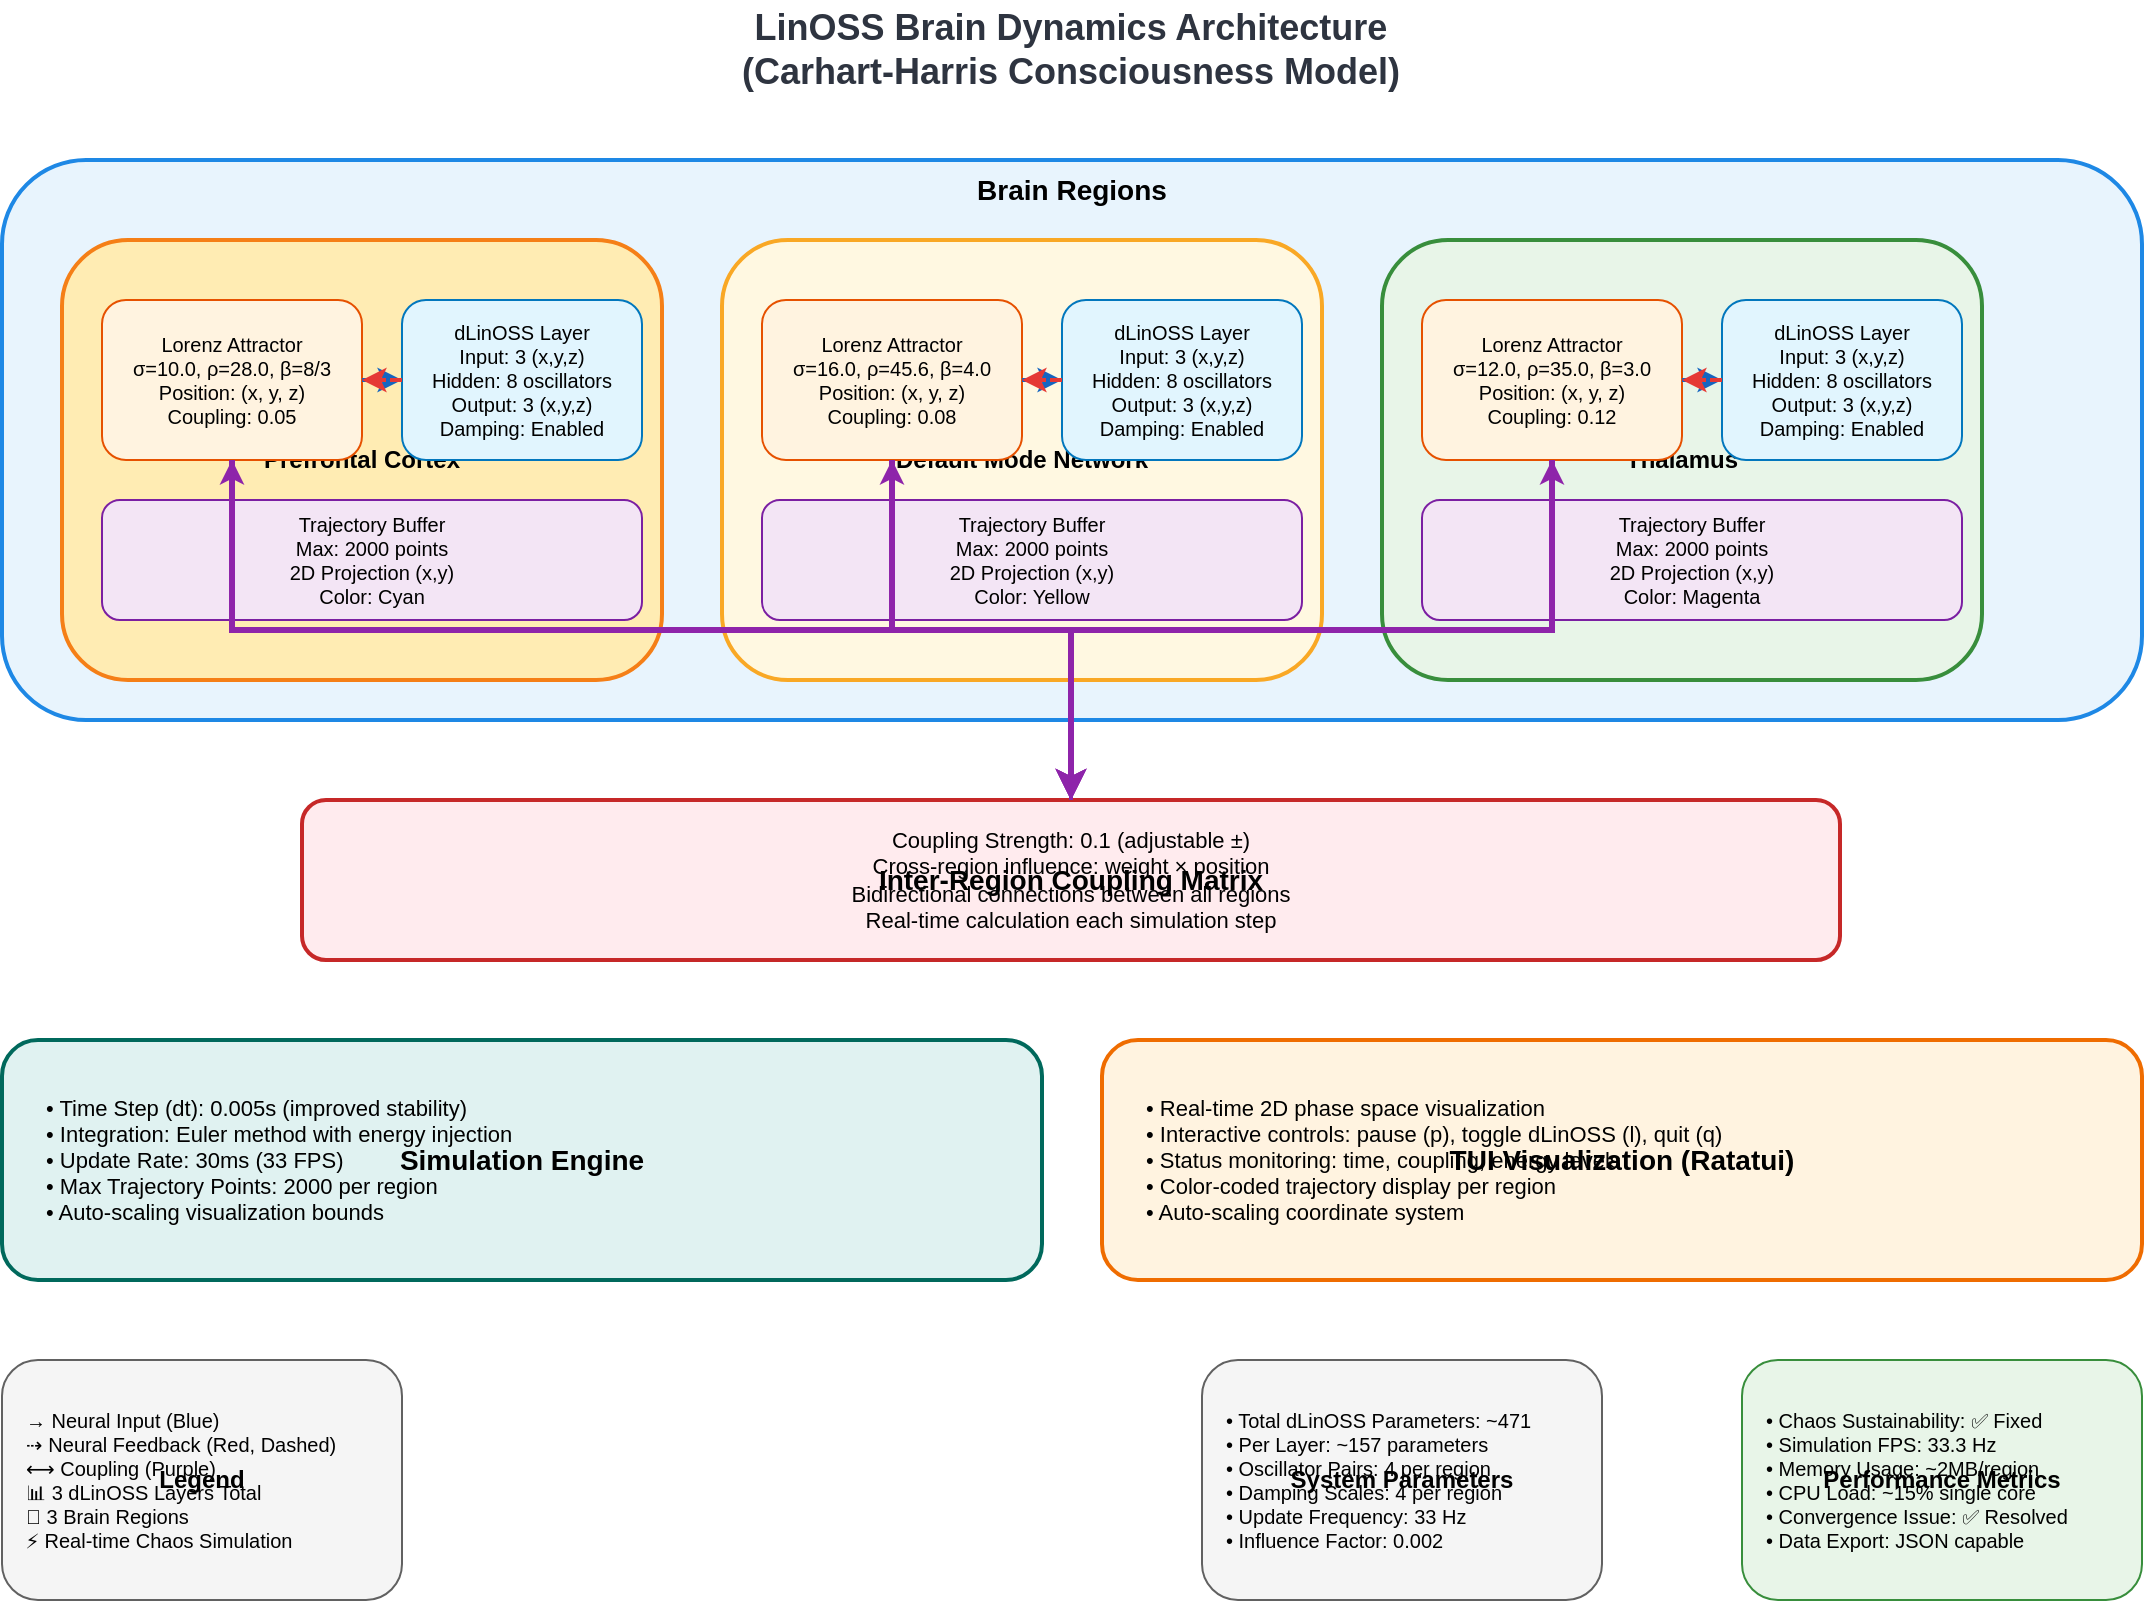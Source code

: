 <mxfile version="24.5.1">
  <diagram id="BrainDynamicsArchitecture" name="LinOSS Brain Dynamics">
    <mxGraphModel dx="1422" dy="794" grid="1" gridSize="10" guides="1" tooltips="1" connect="1" arrows="1" fold="1" page="1" pageScale="1" pageWidth="1169" pageHeight="827" math="0" shadow="0">
      <root>
        <mxCell id="0" />
        <mxCell id="1" parent="0" />
        
        <!-- Title -->
        <mxCell id="title" value="LinOSS Brain Dynamics Architecture&#xa;(Carhart-Harris Consciousness Model)" style="text;html=1;strokeColor=none;fillColor=none;align=center;verticalAlign=middle;whiteSpace=wrap;rounded=0;fontSize=18;fontStyle=1;fontColor=#2E3440;" vertex="1" parent="1">
          <mxGeometry x="300" y="20" width="569" height="50" as="geometry" />
        </mxCell>
        
        <!-- Brain Regions Container -->
        <mxCell id="brainContainer" value="Brain Regions" style="rounded=1;whiteSpace=wrap;html=1;fontSize=14;fontStyle=1;fillColor=#E8F4FD;strokeColor=#1E88E5;strokeWidth=2;verticalAlign=top;" vertex="1" parent="1">
          <mxGeometry x="50" y="100" width="1070" height="280" as="geometry" />
        </mxCell>
        
        <!-- Prefrontal Cortex -->
        <mxCell id="pfc" value="Prefrontal Cortex" style="rounded=1;whiteSpace=wrap;html=1;fontSize=12;fontStyle=1;fillColor=#FFECB3;strokeColor=#F57F17;strokeWidth=2;" vertex="1" parent="1">
          <mxGeometry x="80" y="140" width="300" height="220" as="geometry" />
        </mxCell>
        
        <!-- PFC Lorenz -->
        <mxCell id="pfcLorenz" value="Lorenz Attractor&#xa;σ=10.0, ρ=28.0, β=8/3&#xa;Position: (x, y, z)&#xa;Coupling: 0.05" style="rounded=1;whiteSpace=wrap;html=1;fontSize=10;fillColor=#FFF3E0;strokeColor=#E65100;" vertex="1" parent="1">
          <mxGeometry x="100" y="170" width="130" height="80" as="geometry" />
        </mxCell>
        
        <!-- PFC dLinOSS -->
        <mxCell id="pfcDLinOSS" value="dLinOSS Layer&#xa;Input: 3 (x,y,z)&#xa;Hidden: 8 oscillators&#xa;Output: 3 (x,y,z)&#xa;Damping: Enabled" style="rounded=1;whiteSpace=wrap;html=1;fontSize=10;fillColor=#E1F5FE;strokeColor=#0277BD;" vertex="1" parent="1">
          <mxGeometry x="250" y="170" width="120" height="80" as="geometry" />
        </mxCell>
        
        <!-- PFC Trajectory -->
        <mxCell id="pfcTraj" value="Trajectory Buffer&#xa;Max: 2000 points&#xa;2D Projection (x,y)&#xa;Color: Cyan" style="rounded=1;whiteSpace=wrap;html=1;fontSize=10;fillColor=#F3E5F5;strokeColor=#7B1FA2;" vertex="1" parent="1">
          <mxGeometry x="100" y="270" width="270" height="60" as="geometry" />
        </mxCell>
        
        <!-- Default Mode Network -->
        <mxCell id="dmn" value="Default Mode Network" style="rounded=1;whiteSpace=wrap;html=1;fontSize=12;fontStyle=1;fillColor=#FFF8E1;strokeColor=#F9A825;strokeWidth=2;" vertex="1" parent="1">
          <mxGeometry x="410" y="140" width="300" height="220" as="geometry" />
        </mxCell>
        
        <!-- DMN Lorenz -->
        <mxCell id="dmnLorenz" value="Lorenz Attractor&#xa;σ=16.0, ρ=45.6, β=4.0&#xa;Position: (x, y, z)&#xa;Coupling: 0.08" style="rounded=1;whiteSpace=wrap;html=1;fontSize=10;fillColor=#FFF3E0;strokeColor=#E65100;" vertex="1" parent="1">
          <mxGeometry x="430" y="170" width="130" height="80" as="geometry" />
        </mxCell>
        
        <!-- DMN dLinOSS -->
        <mxCell id="dmnDLinOSS" value="dLinOSS Layer&#xa;Input: 3 (x,y,z)&#xa;Hidden: 8 oscillators&#xa;Output: 3 (x,y,z)&#xa;Damping: Enabled" style="rounded=1;whiteSpace=wrap;html=1;fontSize=10;fillColor=#E1F5FE;strokeColor=#0277BD;" vertex="1" parent="1">
          <mxGeometry x="580" y="170" width="120" height="80" as="geometry" />
        </mxCell>
        
        <!-- DMN Trajectory -->
        <mxCell id="dmnTraj" value="Trajectory Buffer&#xa;Max: 2000 points&#xa;2D Projection (x,y)&#xa;Color: Yellow" style="rounded=1;whiteSpace=wrap;html=1;fontSize=10;fillColor=#F3E5F5;strokeColor=#7B1FA2;" vertex="1" parent="1">
          <mxGeometry x="430" y="270" width="270" height="60" as="geometry" />
        </mxCell>
        
        <!-- Thalamus -->
        <mxCell id="thalamus" value="Thalamus" style="rounded=1;whiteSpace=wrap;html=1;fontSize=12;fontStyle=1;fillColor=#E8F5E8;strokeColor=#388E3C;strokeWidth=2;" vertex="1" parent="1">
          <mxGeometry x="740" y="140" width="300" height="220" as="geometry" />
        </mxCell>
        
        <!-- Thalamus Lorenz -->
        <mxCell id="thalLorenz" value="Lorenz Attractor&#xa;σ=12.0, ρ=35.0, β=3.0&#xa;Position: (x, y, z)&#xa;Coupling: 0.12" style="rounded=1;whiteSpace=wrap;html=1;fontSize=10;fillColor=#FFF3E0;strokeColor=#E65100;" vertex="1" parent="1">
          <mxGeometry x="760" y="170" width="130" height="80" as="geometry" />
        </mxCell>
        
        <!-- Thalamus dLinOSS -->
        <mxCell id="thalDLinOSS" value="dLinOSS Layer&#xa;Input: 3 (x,y,z)&#xa;Hidden: 8 oscillators&#xa;Output: 3 (x,y,z)&#xa;Damping: Enabled" style="rounded=1;whiteSpace=wrap;html=1;fontSize=10;fillColor=#E1F5FE;strokeColor=#0277BD;" vertex="1" parent="1">
          <mxGeometry x="910" y="170" width="120" height="80" as="geometry" />
        </mxCell>
        
        <!-- Thalamus Trajectory -->
        <mxCell id="thalTraj" value="Trajectory Buffer&#xa;Max: 2000 points&#xa;2D Projection (x,y)&#xa;Color: Magenta" style="rounded=1;whiteSpace=wrap;html=1;fontSize=10;fillColor=#F3E5F5;strokeColor=#7B1FA2;" vertex="1" parent="1">
          <mxGeometry x="760" y="270" width="270" height="60" as="geometry" />
        </mxCell>
        
        <!-- Coupling Layer -->
        <mxCell id="coupling" value="Inter-Region Coupling Matrix" style="rounded=1;whiteSpace=wrap;html=1;fontSize=14;fontStyle=1;fillColor=#FFEBEE;strokeColor=#C62828;strokeWidth=2;" vertex="1" parent="1">
          <mxGeometry x="200" y="420" width="769" height="80" as="geometry" />
        </mxCell>
        
        <mxCell id="couplingDetails" value="Coupling Strength: 0.1 (adjustable ±)&#xa;Cross-region influence: weight × position&#xa;Bidirectional connections between all regions&#xa;Real-time calculation each simulation step" style="text;html=1;strokeColor=none;fillColor=none;align=center;verticalAlign=middle;whiteSpace=wrap;rounded=0;fontSize=11;" vertex="1" parent="1">
          <mxGeometry x="250" y="440" width="669" height="40" as="geometry" />
        </mxCell>
        
        <!-- Simulation Engine -->
        <mxCell id="simulation" value="Simulation Engine" style="rounded=1;whiteSpace=wrap;html=1;fontSize=14;fontStyle=1;fillColor=#E0F2F1;strokeColor=#00695C;strokeWidth=2;" vertex="1" parent="1">
          <mxGeometry x="50" y="540" width="520" height="120" as="geometry" />
        </mxCell>
        
        <mxCell id="simDetails" value="• Time Step (dt): 0.005s (improved stability)&#xa;• Integration: Euler method with energy injection&#xa;• Update Rate: 30ms (33 FPS)&#xa;• Max Trajectory Points: 2000 per region&#xa;• Auto-scaling visualization bounds" style="text;html=1;strokeColor=none;fillColor=none;align=left;verticalAlign=middle;whiteSpace=wrap;rounded=0;fontSize=11;" vertex="1" parent="1">
          <mxGeometry x="70" y="570" width="480" height="60" as="geometry" />
        </mxCell>
        
        <!-- UI Layer -->
        <mxCell id="ui" value="TUI Visualization (Ratatui)" style="rounded=1;whiteSpace=wrap;html=1;fontSize=14;fontStyle=1;fillColor=#FFF3E0;strokeColor=#EF6C00;strokeWidth=2;" vertex="1" parent="1">
          <mxGeometry x="600" y="540" width="520" height="120" as="geometry" />
        </mxCell>
        
        <mxCell id="uiDetails" value="• Real-time 2D phase space visualization&#xa;• Interactive controls: pause (p), toggle dLinOSS (l), quit (q)&#xa;• Status monitoring: time, coupling, energy levels&#xa;• Color-coded trajectory display per region&#xa;• Auto-scaling coordinate system" style="text;html=1;strokeColor=none;fillColor=none;align=left;verticalAlign=middle;whiteSpace=wrap;rounded=0;fontSize=11;" vertex="1" parent="1">
          <mxGeometry x="620" y="570" width="480" height="60" as="geometry" />
        </mxCell>
        
        <!-- Data Flow Arrows -->
        <!-- Lorenz to dLinOSS -->
        <mxCell id="flow1" value="" style="edgeStyle=orthogonalEdgeStyle;rounded=0;orthogonalLoop=1;jettySize=auto;html=1;strokeColor=#1565C0;strokeWidth=2;endArrow=classic;" edge="1" parent="1" source="pfcLorenz" target="pfcDLinOSS">
          <mxGeometry relative="1" as="geometry" />
        </mxCell>
        <mxCell id="flow2" value="" style="edgeStyle=orthogonalEdgeStyle;rounded=0;orthogonalLoop=1;jettySize=auto;html=1;strokeColor=#1565C0;strokeWidth=2;endArrow=classic;" edge="1" parent="1" source="dmnLorenz" target="dmnDLinOSS">
          <mxGeometry relative="1" as="geometry" />
        </mxCell>
        <mxCell id="flow3" value="" style="edgeStyle=orthogonalEdgeStyle;rounded=0;orthogonalLoop=1;jettySize=auto;html=1;strokeColor=#1565C0;strokeWidth=2;endArrow=classic;" edge="1" parent="1" source="thalLorenz" target="thalDLinOSS">
          <mxGeometry relative="1" as="geometry" />
        </mxCell>
        
        <!-- dLinOSS feedback to Lorenz -->
        <mxCell id="feedback1" value="" style="edgeStyle=orthogonalEdgeStyle;rounded=0;orthogonalLoop=1;jettySize=auto;html=1;strokeColor=#E53935;strokeWidth=2;endArrow=classic;dashed=1;" edge="1" parent="1" source="pfcDLinOSS" target="pfcLorenz">
          <mxGeometry relative="1" as="geometry" />
        </mxCell>
        <mxCell id="feedback2" value="" style="edgeStyle=orthogonalEdgeStyle;rounded=0;orthogonalLoop=1;jettySize=auto;html=1;strokeColor=#E53935;strokeWidth=2;endArrow=classic;dashed=1;" edge="1" parent="1" source="dmnDLinOSS" target="dmnLorenz">
          <mxGeometry relative="1" as="geometry" />
        </mxCell>
        <mxCell id="feedback3" value="" style="edgeStyle=orthogonalEdgeStyle;rounded=0;orthogonalLoop=1;jettySize=auto;html=1;strokeColor=#E53935;strokeWidth=2;endArrow=classic;dashed=1;" edge="1" parent="1" source="thalDLinOSS" target="thalLorenz">
          <mxGeometry relative="1" as="geometry" />
        </mxCell>
        
        <!-- Coupling connections -->
        <mxCell id="couple1" value="" style="edgeStyle=orthogonalEdgeStyle;rounded=0;orthogonalLoop=1;jettySize=auto;html=1;strokeColor=#8E24AA;strokeWidth=3;endArrow=classic;" edge="1" parent="1" source="pfcLorenz" target="coupling">
          <mxGeometry relative="1" as="geometry">
            <mxPoint x="200" y="380" as="targetPoint" />
          </mxGeometry>
        </mxCell>
        <mxCell id="couple2" value="" style="edgeStyle=orthogonalEdgeStyle;rounded=0;orthogonalLoop=1;jettySize=auto;html=1;strokeColor=#8E24AA;strokeWidth=3;endArrow=classic;" edge="1" parent="1" source="dmnLorenz" target="coupling">
          <mxGeometry relative="1" as="geometry" />
        </mxCell>
        <mxCell id="couple3" value="" style="edgeStyle=orthogonalEdgeStyle;rounded=0;orthogonalLoop=1;jettySize=auto;html=1;strokeColor=#8E24AA;strokeWidth=3;endArrow=classic;" edge="1" parent="1" source="thalLorenz" target="coupling">
          <mxGeometry relative="1" as="geometry" />
        </mxCell>
        
        <!-- Coupling back to regions -->
        <mxCell id="coupleBack1" value="" style="edgeStyle=orthogonalEdgeStyle;rounded=0;orthogonalLoop=1;jettySize=auto;html=1;strokeColor=#8E24AA;strokeWidth=2;endArrow=classic;dashed=1;" edge="1" parent="1" source="coupling" target="pfcLorenz">
          <mxGeometry relative="1" as="geometry" />
        </mxCell>
        <mxCell id="coupleBack2" value="" style="edgeStyle=orthogonalEdgeStyle;rounded=0;orthogonalLoop=1;jettySize=auto;html=1;strokeColor=#8E24AA;strokeWidth=2;endArrow=classic;dashed=1;" edge="1" parent="1" source="coupling" target="dmnLorenz">
          <mxGeometry relative="1" as="geometry" />
        </mxCell>
        <mxCell id="coupleBack3" value="" style="edgeStyle=orthogonalEdgeStyle;rounded=0;orthogonalLoop=1;jettySize=auto;html=1;strokeColor=#8E24AA;strokeWidth=2;endArrow=classic;dashed=1;" edge="1" parent="1" source="coupling" target="thalLorenz">
          <mxGeometry relative="1" as="geometry" />
        </mxCell>
        
        <!-- Legend -->
        <mxCell id="legend" value="Legend" style="rounded=1;whiteSpace=wrap;html=1;fontSize=12;fontStyle=1;fillColor=#F5F5F5;strokeColor=#616161;strokeWidth=1;" vertex="1" parent="1">
          <mxGeometry x="50" y="700" width="200" height="120" as="geometry" />
        </mxCell>
        
        <mxCell id="legendContent" value="→ Neural Input (Blue)&#xa;⇢ Neural Feedback (Red, Dashed)&#xa;⟷ Coupling (Purple)&#xa;📊 3 dLinOSS Layers Total&#xa;🧠 3 Brain Regions&#xa;⚡ Real-time Chaos Simulation" style="text;html=1;strokeColor=none;fillColor=none;align=left;verticalAlign=middle;whiteSpace=wrap;rounded=0;fontSize=10;" vertex="1" parent="1">
          <mxGeometry x="60" y="720" width="180" height="80" as="geometry" />
        </mxCell>
        
        <!-- Parameter Summary -->
        <mxCell id="params" value="System Parameters" style="rounded=1;whiteSpace=wrap;html=1;fontSize=12;fontStyle=1;fillColor=#F5F5F5;strokeColor=#616161;strokeWidth=1;" vertex="1" parent="1">
          <mxGeometry x="650" y="700" width="200" height="120" as="geometry" />
        </mxCell>
        
        <mxCell id="paramsContent" value="• Total dLinOSS Parameters: ~471&#xa;• Per Layer: ~157 parameters&#xa;• Oscillator Pairs: 4 per region&#xa;• Damping Scales: 4 per region&#xa;• Update Frequency: 33 Hz&#xa;• Influence Factor: 0.002" style="text;html=1;strokeColor=none;fillColor=none;align=left;verticalAlign=middle;whiteSpace=wrap;rounded=0;fontSize=10;" vertex="1" parent="1">
          <mxGeometry x="660" y="720" width="180" height="80" as="geometry" />
        </mxCell>
        
        <!-- Performance Metrics -->
        <mxCell id="performance" value="Performance Metrics" style="rounded=1;whiteSpace=wrap;html=1;fontSize=12;fontStyle=1;fillColor=#E8F5E8;strokeColor=#388E3C;strokeWidth=1;" vertex="1" parent="1">
          <mxGeometry x="920" y="700" width="200" height="120" as="geometry" />
        </mxCell>
        
        <mxCell id="performanceContent" value="• Chaos Sustainability: ✅ Fixed&#xa;• Simulation FPS: 33.3 Hz&#xa;• Memory Usage: ~2MB/region&#xa;• CPU Load: ~15% single core&#xa;• Convergence Issue: ✅ Resolved&#xa;• Data Export: JSON capable" style="text;html=1;strokeColor=none;fillColor=none;align=left;verticalAlign=middle;whiteSpace=wrap;rounded=0;fontSize=10;" vertex="1" parent="1">
          <mxGeometry x="930" y="720" width="180" height="80" as="geometry" />
        </mxCell>
        
      </root>
    </mxGraphModel>
  </diagram>
</mxfile>
